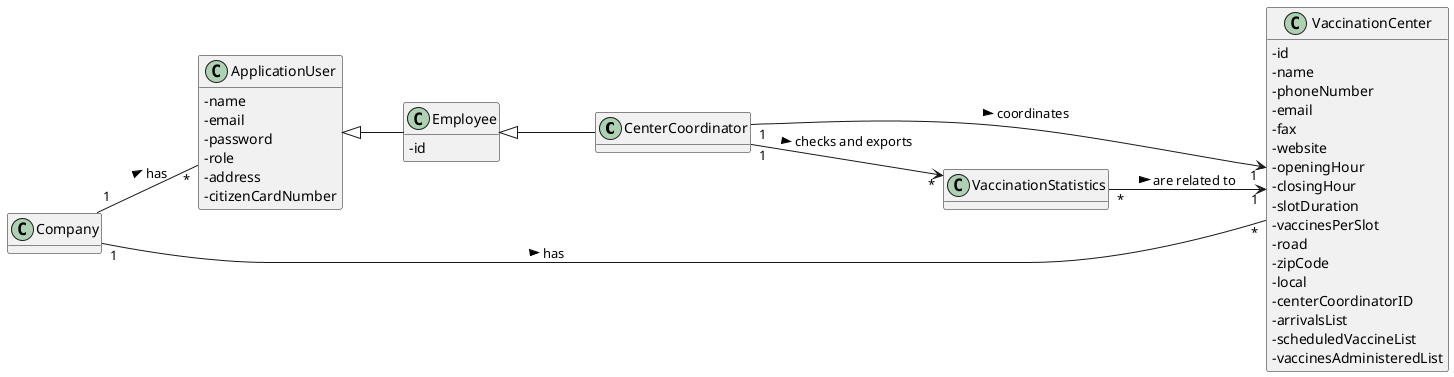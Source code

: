   @startuml

hide methods
left to right direction
skinparam classAttributeIconSize 0


class CenterCoordinator

class Employee {
-id
}

class ApplicationUser {
    -name
    -email
    -password
    -role
    -address
    -citizenCardNumber
}

class VaccinationCenter {
-id
-name
-phoneNumber
-email
-fax
-website
-openingHour
-closingHour
-slotDuration
-vaccinesPerSlot
-road
-zipCode
-local
-centerCoordinatorID
-arrivalsList
-scheduledVaccineList
-vaccinesAdministeredList
}

class VaccinationStatistics


ApplicationUser <|-- Employee

Employee <|-- CenterCoordinator
'Ele exporta um ficheiro, represento de alguma forma ou chega dizer que ele exporta as stats?
'Aqui devo pôr que coordena ou checks and exports vaccination statistics, uma vez que é o que ele faz na US
CenterCoordinator "1" --> "1" VaccinationCenter : coordinates >

CenterCoordinator "1" --> "*" VaccinationStatistics : checks and exports >

Company "1" -- "*" ApplicationUser : has >

Company "1" -- "*" VaccinationCenter : has >

VaccinationStatistics "*" --> "1" VaccinationCenter : are related to >

@enduml